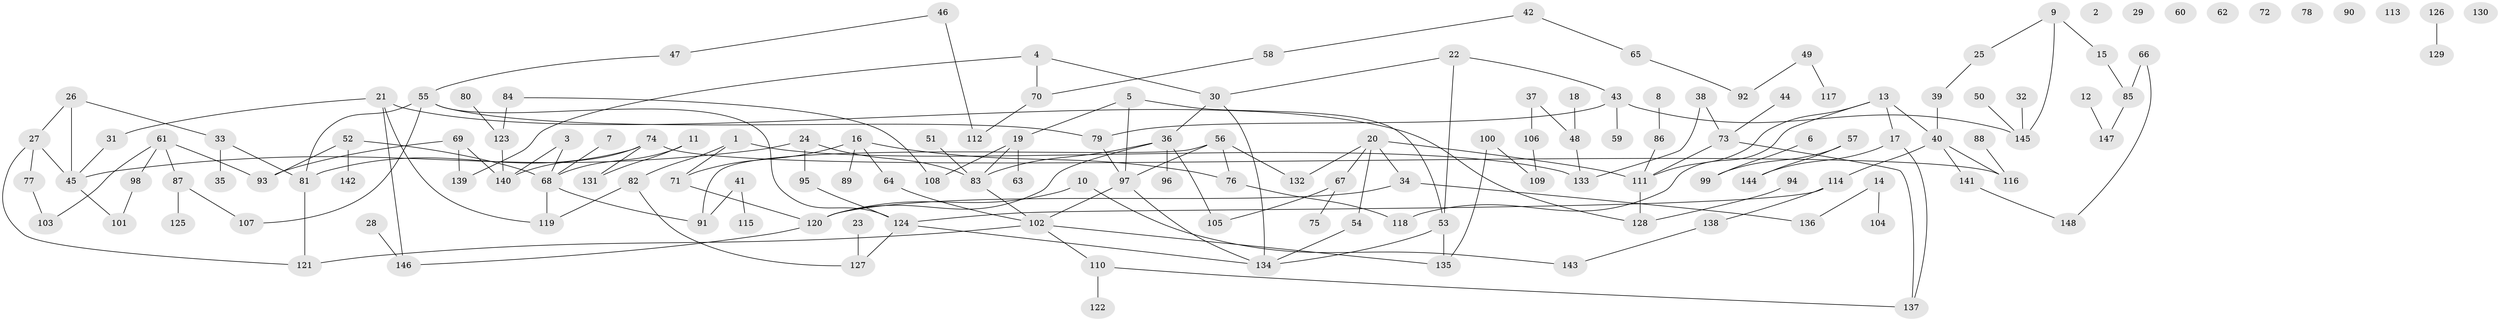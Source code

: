 // Generated by graph-tools (version 1.1) at 2025/33/03/09/25 02:33:51]
// undirected, 148 vertices, 178 edges
graph export_dot {
graph [start="1"]
  node [color=gray90,style=filled];
  1;
  2;
  3;
  4;
  5;
  6;
  7;
  8;
  9;
  10;
  11;
  12;
  13;
  14;
  15;
  16;
  17;
  18;
  19;
  20;
  21;
  22;
  23;
  24;
  25;
  26;
  27;
  28;
  29;
  30;
  31;
  32;
  33;
  34;
  35;
  36;
  37;
  38;
  39;
  40;
  41;
  42;
  43;
  44;
  45;
  46;
  47;
  48;
  49;
  50;
  51;
  52;
  53;
  54;
  55;
  56;
  57;
  58;
  59;
  60;
  61;
  62;
  63;
  64;
  65;
  66;
  67;
  68;
  69;
  70;
  71;
  72;
  73;
  74;
  75;
  76;
  77;
  78;
  79;
  80;
  81;
  82;
  83;
  84;
  85;
  86;
  87;
  88;
  89;
  90;
  91;
  92;
  93;
  94;
  95;
  96;
  97;
  98;
  99;
  100;
  101;
  102;
  103;
  104;
  105;
  106;
  107;
  108;
  109;
  110;
  111;
  112;
  113;
  114;
  115;
  116;
  117;
  118;
  119;
  120;
  121;
  122;
  123;
  124;
  125;
  126;
  127;
  128;
  129;
  130;
  131;
  132;
  133;
  134;
  135;
  136;
  137;
  138;
  139;
  140;
  141;
  142;
  143;
  144;
  145;
  146;
  147;
  148;
  1 -- 71;
  1 -- 82;
  1 -- 133;
  3 -- 68;
  3 -- 140;
  4 -- 30;
  4 -- 70;
  4 -- 139;
  5 -- 19;
  5 -- 53;
  5 -- 97;
  6 -- 99;
  7 -- 68;
  8 -- 86;
  9 -- 15;
  9 -- 25;
  9 -- 145;
  10 -- 120;
  10 -- 143;
  11 -- 68;
  11 -- 131;
  12 -- 147;
  13 -- 17;
  13 -- 40;
  13 -- 111;
  13 -- 118;
  14 -- 104;
  14 -- 136;
  15 -- 85;
  16 -- 64;
  16 -- 71;
  16 -- 76;
  16 -- 89;
  17 -- 137;
  17 -- 144;
  18 -- 48;
  19 -- 63;
  19 -- 83;
  19 -- 108;
  20 -- 34;
  20 -- 54;
  20 -- 67;
  20 -- 111;
  20 -- 132;
  21 -- 31;
  21 -- 119;
  21 -- 128;
  21 -- 146;
  22 -- 30;
  22 -- 43;
  22 -- 53;
  23 -- 127;
  24 -- 45;
  24 -- 83;
  24 -- 95;
  25 -- 39;
  26 -- 27;
  26 -- 33;
  26 -- 45;
  27 -- 45;
  27 -- 77;
  27 -- 121;
  28 -- 146;
  30 -- 36;
  30 -- 134;
  31 -- 45;
  32 -- 145;
  33 -- 35;
  33 -- 81;
  34 -- 120;
  34 -- 136;
  36 -- 83;
  36 -- 96;
  36 -- 105;
  36 -- 120;
  37 -- 48;
  37 -- 106;
  38 -- 73;
  38 -- 133;
  39 -- 40;
  40 -- 114;
  40 -- 116;
  40 -- 141;
  41 -- 91;
  41 -- 115;
  42 -- 58;
  42 -- 65;
  43 -- 59;
  43 -- 79;
  43 -- 145;
  44 -- 73;
  45 -- 101;
  46 -- 47;
  46 -- 112;
  47 -- 55;
  48 -- 133;
  49 -- 92;
  49 -- 117;
  50 -- 145;
  51 -- 83;
  52 -- 68;
  52 -- 93;
  52 -- 142;
  53 -- 134;
  53 -- 135;
  54 -- 134;
  55 -- 79;
  55 -- 81;
  55 -- 107;
  55 -- 124;
  56 -- 76;
  56 -- 91;
  56 -- 97;
  56 -- 132;
  57 -- 99;
  57 -- 144;
  58 -- 70;
  61 -- 87;
  61 -- 93;
  61 -- 98;
  61 -- 103;
  64 -- 102;
  65 -- 92;
  66 -- 85;
  66 -- 148;
  67 -- 75;
  67 -- 105;
  68 -- 91;
  68 -- 119;
  69 -- 93;
  69 -- 139;
  69 -- 140;
  70 -- 112;
  71 -- 120;
  73 -- 111;
  73 -- 137;
  74 -- 81;
  74 -- 116;
  74 -- 131;
  74 -- 140;
  76 -- 118;
  77 -- 103;
  79 -- 97;
  80 -- 123;
  81 -- 121;
  82 -- 119;
  82 -- 127;
  83 -- 102;
  84 -- 108;
  84 -- 123;
  85 -- 147;
  86 -- 111;
  87 -- 107;
  87 -- 125;
  88 -- 116;
  94 -- 128;
  95 -- 124;
  97 -- 102;
  97 -- 134;
  98 -- 101;
  100 -- 109;
  100 -- 135;
  102 -- 110;
  102 -- 121;
  102 -- 135;
  106 -- 109;
  110 -- 122;
  110 -- 137;
  111 -- 128;
  114 -- 124;
  114 -- 138;
  120 -- 146;
  123 -- 140;
  124 -- 127;
  124 -- 134;
  126 -- 129;
  138 -- 143;
  141 -- 148;
}
